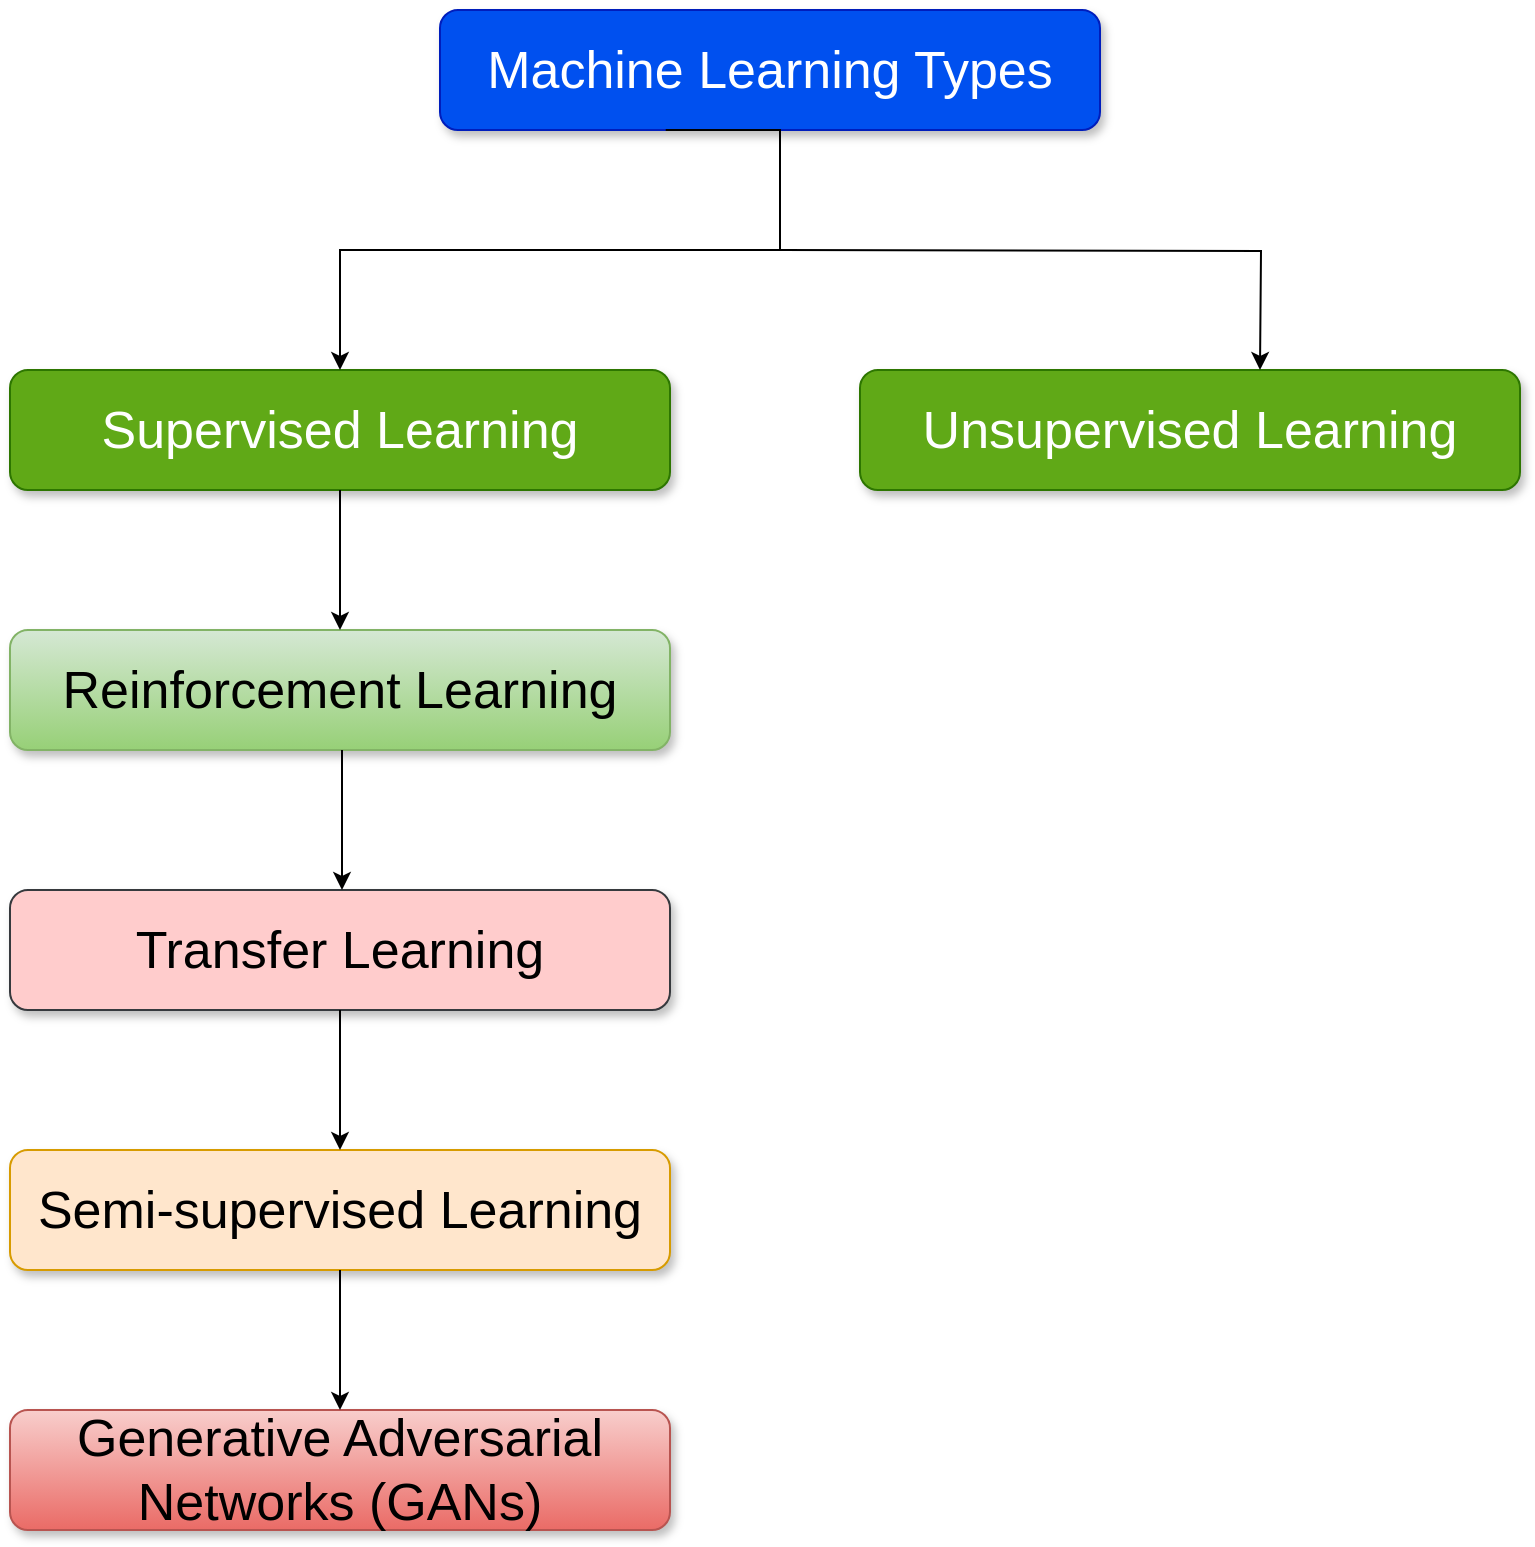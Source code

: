 <mxfile version="22.1.8" type="github">
  <diagram name="Page-1" id="IosD0_mF_8UIWhoFX1js">
    <mxGraphModel dx="1219" dy="1107" grid="1" gridSize="10" guides="1" tooltips="1" connect="1" arrows="1" fold="1" page="1" pageScale="1" pageWidth="1169" pageHeight="827" math="0" shadow="0">
      <root>
        <mxCell id="0" />
        <mxCell id="1" parent="0" />
        <mxCell id="FbDLnIFU_nRUQWvgwDb_-1" value="&lt;font style=&quot;font-size: 26px;&quot;&gt;Machine Learning Types&lt;/font&gt;" style="rounded=1;whiteSpace=wrap;html=1;fillColor=#0050ef;fontColor=#ffffff;strokeColor=#001DBC;shadow=1;" vertex="1" parent="1">
          <mxGeometry x="470" y="130" width="330" height="60" as="geometry" />
        </mxCell>
        <mxCell id="FbDLnIFU_nRUQWvgwDb_-2" value="&lt;font style=&quot;font-size: 26px;&quot;&gt;Unsupervised Learning&lt;/font&gt;" style="rounded=1;whiteSpace=wrap;html=1;fillColor=#60a917;fontColor=#ffffff;strokeColor=#2D7600;shadow=1;glass=0;" vertex="1" parent="1">
          <mxGeometry x="680" y="310" width="330" height="60" as="geometry" />
        </mxCell>
        <mxCell id="FbDLnIFU_nRUQWvgwDb_-3" value="&lt;font style=&quot;font-size: 26px;&quot;&gt;Supervised Learning&lt;/font&gt;&lt;span style=&quot;font-size: medium; text-align: start;&quot;&gt;&lt;/span&gt;" style="rounded=1;whiteSpace=wrap;html=1;fillColor=#60a917;fontColor=#ffffff;strokeColor=#2D7600;shadow=1;" vertex="1" parent="1">
          <mxGeometry x="255" y="310" width="330" height="60" as="geometry" />
        </mxCell>
        <mxCell id="FbDLnIFU_nRUQWvgwDb_-4" value="&lt;font style=&quot;font-size: 26px;&quot;&gt;Reinforcement Learning&lt;/font&gt;" style="rounded=1;whiteSpace=wrap;html=1;shadow=1;fillColor=#d5e8d4;gradientColor=#97d077;strokeColor=#82b366;" vertex="1" parent="1">
          <mxGeometry x="255" y="440" width="330" height="60" as="geometry" />
        </mxCell>
        <mxCell id="FbDLnIFU_nRUQWvgwDb_-5" value="&lt;font style=&quot;font-size: 26px;&quot;&gt;Transfer Learning&lt;/font&gt;" style="rounded=1;whiteSpace=wrap;html=1;shadow=1;fillColor=#ffcccc;strokeColor=#36393d;" vertex="1" parent="1">
          <mxGeometry x="255" y="570" width="330" height="60" as="geometry" />
        </mxCell>
        <mxCell id="FbDLnIFU_nRUQWvgwDb_-6" value="&lt;font style=&quot;font-size: 26px;&quot;&gt;Semi-supervised Learning&lt;/font&gt;" style="rounded=1;whiteSpace=wrap;html=1;shadow=1;fillColor=#ffe6cc;strokeColor=#d79b00;" vertex="1" parent="1">
          <mxGeometry x="255" y="700" width="330" height="60" as="geometry" />
        </mxCell>
        <mxCell id="FbDLnIFU_nRUQWvgwDb_-7" value="&lt;font style=&quot;font-size: 26px;&quot;&gt;Generative Adversarial Networks (GANs)&lt;/font&gt;" style="rounded=1;whiteSpace=wrap;html=1;shadow=1;fillColor=#f8cecc;gradientColor=#ea6b66;strokeColor=#b85450;" vertex="1" parent="1">
          <mxGeometry x="255" y="830" width="330" height="60" as="geometry" />
        </mxCell>
        <mxCell id="FbDLnIFU_nRUQWvgwDb_-9" value="" style="endArrow=classic;html=1;rounded=0;edgeStyle=orthogonalEdgeStyle;exitX=0.342;exitY=1;exitDx=0;exitDy=0;exitPerimeter=0;entryX=0.5;entryY=0;entryDx=0;entryDy=0;" edge="1" parent="1" source="FbDLnIFU_nRUQWvgwDb_-1" target="FbDLnIFU_nRUQWvgwDb_-3">
          <mxGeometry width="50" height="50" relative="1" as="geometry">
            <mxPoint x="620" y="270" as="sourcePoint" />
            <mxPoint x="670" y="220" as="targetPoint" />
            <Array as="points">
              <mxPoint x="640" y="190" />
              <mxPoint x="640" y="250" />
              <mxPoint x="420" y="250" />
            </Array>
          </mxGeometry>
        </mxCell>
        <mxCell id="FbDLnIFU_nRUQWvgwDb_-10" value="" style="endArrow=classic;html=1;rounded=0;edgeStyle=orthogonalEdgeStyle;entryX=0.5;entryY=0;entryDx=0;entryDy=0;" edge="1" parent="1">
          <mxGeometry width="50" height="50" relative="1" as="geometry">
            <mxPoint x="640" y="250" as="sourcePoint" />
            <mxPoint x="880" y="310" as="targetPoint" />
          </mxGeometry>
        </mxCell>
        <mxCell id="FbDLnIFU_nRUQWvgwDb_-11" value="" style="edgeStyle=none;orthogonalLoop=1;jettySize=auto;html=1;rounded=0;exitX=0.5;exitY=1;exitDx=0;exitDy=0;entryX=0.5;entryY=0;entryDx=0;entryDy=0;" edge="1" parent="1" source="FbDLnIFU_nRUQWvgwDb_-3" target="FbDLnIFU_nRUQWvgwDb_-4">
          <mxGeometry width="100" relative="1" as="geometry">
            <mxPoint x="300" y="420" as="sourcePoint" />
            <mxPoint x="400" y="420" as="targetPoint" />
            <Array as="points" />
          </mxGeometry>
        </mxCell>
        <mxCell id="FbDLnIFU_nRUQWvgwDb_-12" value="" style="edgeStyle=none;orthogonalLoop=1;jettySize=auto;html=1;rounded=0;exitX=0.5;exitY=1;exitDx=0;exitDy=0;entryX=0.5;entryY=0;entryDx=0;entryDy=0;" edge="1" parent="1">
          <mxGeometry width="100" relative="1" as="geometry">
            <mxPoint x="421" y="500" as="sourcePoint" />
            <mxPoint x="421" y="570" as="targetPoint" />
            <Array as="points" />
          </mxGeometry>
        </mxCell>
        <mxCell id="FbDLnIFU_nRUQWvgwDb_-13" value="" style="edgeStyle=none;orthogonalLoop=1;jettySize=auto;html=1;rounded=0;exitX=0.5;exitY=1;exitDx=0;exitDy=0;entryX=0.5;entryY=0;entryDx=0;entryDy=0;" edge="1" parent="1">
          <mxGeometry width="100" relative="1" as="geometry">
            <mxPoint x="420" y="630" as="sourcePoint" />
            <mxPoint x="420" y="700" as="targetPoint" />
            <Array as="points" />
          </mxGeometry>
        </mxCell>
        <mxCell id="FbDLnIFU_nRUQWvgwDb_-14" value="" style="edgeStyle=none;orthogonalLoop=1;jettySize=auto;html=1;rounded=0;exitX=0.5;exitY=1;exitDx=0;exitDy=0;entryX=0.5;entryY=0;entryDx=0;entryDy=0;" edge="1" parent="1">
          <mxGeometry width="100" relative="1" as="geometry">
            <mxPoint x="420" y="760" as="sourcePoint" />
            <mxPoint x="420" y="830" as="targetPoint" />
            <Array as="points" />
          </mxGeometry>
        </mxCell>
      </root>
    </mxGraphModel>
  </diagram>
</mxfile>
